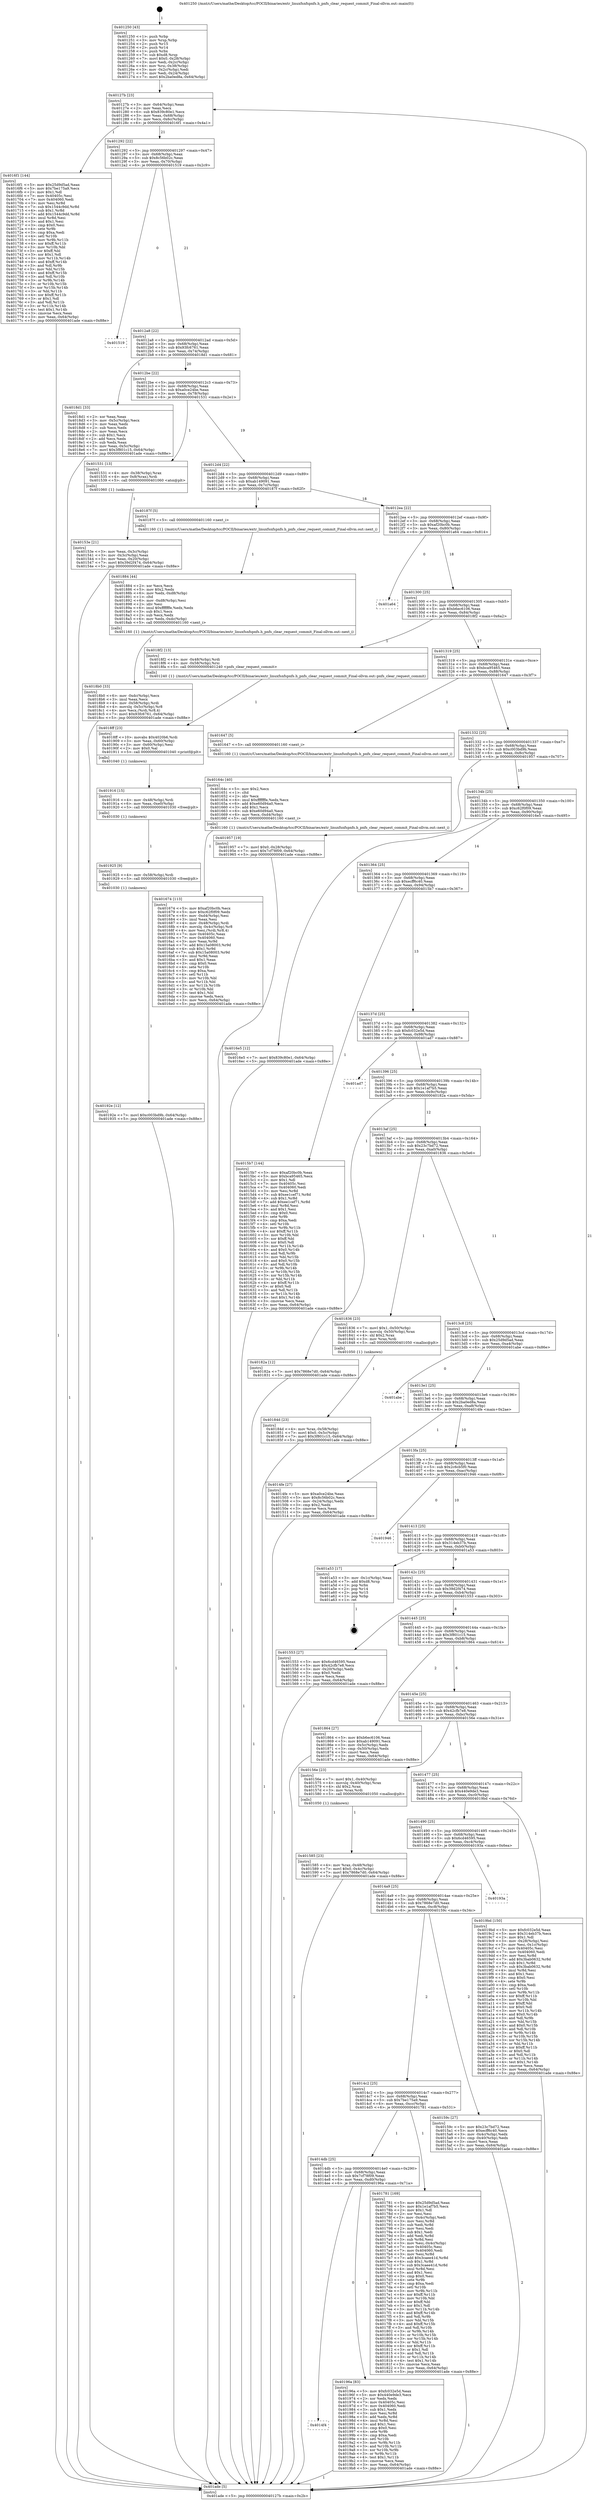 digraph "0x401250" {
  label = "0x401250 (/mnt/c/Users/mathe/Desktop/tcc/POCII/binaries/extr_linuxfsnfspnfs.h_pnfs_clear_request_commit_Final-ollvm.out::main(0))"
  labelloc = "t"
  node[shape=record]

  Entry [label="",width=0.3,height=0.3,shape=circle,fillcolor=black,style=filled]
  "0x40127b" [label="{
     0x40127b [23]\l
     | [instrs]\l
     &nbsp;&nbsp;0x40127b \<+3\>: mov -0x64(%rbp),%eax\l
     &nbsp;&nbsp;0x40127e \<+2\>: mov %eax,%ecx\l
     &nbsp;&nbsp;0x401280 \<+6\>: sub $0x839c80e1,%ecx\l
     &nbsp;&nbsp;0x401286 \<+3\>: mov %eax,-0x68(%rbp)\l
     &nbsp;&nbsp;0x401289 \<+3\>: mov %ecx,-0x6c(%rbp)\l
     &nbsp;&nbsp;0x40128c \<+6\>: je 00000000004016f1 \<main+0x4a1\>\l
  }"]
  "0x4016f1" [label="{
     0x4016f1 [144]\l
     | [instrs]\l
     &nbsp;&nbsp;0x4016f1 \<+5\>: mov $0x25d9d5ad,%eax\l
     &nbsp;&nbsp;0x4016f6 \<+5\>: mov $0x7be175a9,%ecx\l
     &nbsp;&nbsp;0x4016fb \<+2\>: mov $0x1,%dl\l
     &nbsp;&nbsp;0x4016fd \<+7\>: mov 0x40405c,%esi\l
     &nbsp;&nbsp;0x401704 \<+7\>: mov 0x404060,%edi\l
     &nbsp;&nbsp;0x40170b \<+3\>: mov %esi,%r8d\l
     &nbsp;&nbsp;0x40170e \<+7\>: sub $0x1544c9dd,%r8d\l
     &nbsp;&nbsp;0x401715 \<+4\>: sub $0x1,%r8d\l
     &nbsp;&nbsp;0x401719 \<+7\>: add $0x1544c9dd,%r8d\l
     &nbsp;&nbsp;0x401720 \<+4\>: imul %r8d,%esi\l
     &nbsp;&nbsp;0x401724 \<+3\>: and $0x1,%esi\l
     &nbsp;&nbsp;0x401727 \<+3\>: cmp $0x0,%esi\l
     &nbsp;&nbsp;0x40172a \<+4\>: sete %r9b\l
     &nbsp;&nbsp;0x40172e \<+3\>: cmp $0xa,%edi\l
     &nbsp;&nbsp;0x401731 \<+4\>: setl %r10b\l
     &nbsp;&nbsp;0x401735 \<+3\>: mov %r9b,%r11b\l
     &nbsp;&nbsp;0x401738 \<+4\>: xor $0xff,%r11b\l
     &nbsp;&nbsp;0x40173c \<+3\>: mov %r10b,%bl\l
     &nbsp;&nbsp;0x40173f \<+3\>: xor $0xff,%bl\l
     &nbsp;&nbsp;0x401742 \<+3\>: xor $0x1,%dl\l
     &nbsp;&nbsp;0x401745 \<+3\>: mov %r11b,%r14b\l
     &nbsp;&nbsp;0x401748 \<+4\>: and $0xff,%r14b\l
     &nbsp;&nbsp;0x40174c \<+3\>: and %dl,%r9b\l
     &nbsp;&nbsp;0x40174f \<+3\>: mov %bl,%r15b\l
     &nbsp;&nbsp;0x401752 \<+4\>: and $0xff,%r15b\l
     &nbsp;&nbsp;0x401756 \<+3\>: and %dl,%r10b\l
     &nbsp;&nbsp;0x401759 \<+3\>: or %r9b,%r14b\l
     &nbsp;&nbsp;0x40175c \<+3\>: or %r10b,%r15b\l
     &nbsp;&nbsp;0x40175f \<+3\>: xor %r15b,%r14b\l
     &nbsp;&nbsp;0x401762 \<+3\>: or %bl,%r11b\l
     &nbsp;&nbsp;0x401765 \<+4\>: xor $0xff,%r11b\l
     &nbsp;&nbsp;0x401769 \<+3\>: or $0x1,%dl\l
     &nbsp;&nbsp;0x40176c \<+3\>: and %dl,%r11b\l
     &nbsp;&nbsp;0x40176f \<+3\>: or %r11b,%r14b\l
     &nbsp;&nbsp;0x401772 \<+4\>: test $0x1,%r14b\l
     &nbsp;&nbsp;0x401776 \<+3\>: cmovne %ecx,%eax\l
     &nbsp;&nbsp;0x401779 \<+3\>: mov %eax,-0x64(%rbp)\l
     &nbsp;&nbsp;0x40177c \<+5\>: jmp 0000000000401ade \<main+0x88e\>\l
  }"]
  "0x401292" [label="{
     0x401292 [22]\l
     | [instrs]\l
     &nbsp;&nbsp;0x401292 \<+5\>: jmp 0000000000401297 \<main+0x47\>\l
     &nbsp;&nbsp;0x401297 \<+3\>: mov -0x68(%rbp),%eax\l
     &nbsp;&nbsp;0x40129a \<+5\>: sub $0x8c56b02c,%eax\l
     &nbsp;&nbsp;0x40129f \<+3\>: mov %eax,-0x70(%rbp)\l
     &nbsp;&nbsp;0x4012a2 \<+6\>: je 0000000000401519 \<main+0x2c9\>\l
  }"]
  Exit [label="",width=0.3,height=0.3,shape=circle,fillcolor=black,style=filled,peripheries=2]
  "0x401519" [label="{
     0x401519\l
  }", style=dashed]
  "0x4012a8" [label="{
     0x4012a8 [22]\l
     | [instrs]\l
     &nbsp;&nbsp;0x4012a8 \<+5\>: jmp 00000000004012ad \<main+0x5d\>\l
     &nbsp;&nbsp;0x4012ad \<+3\>: mov -0x68(%rbp),%eax\l
     &nbsp;&nbsp;0x4012b0 \<+5\>: sub $0x93fc6761,%eax\l
     &nbsp;&nbsp;0x4012b5 \<+3\>: mov %eax,-0x74(%rbp)\l
     &nbsp;&nbsp;0x4012b8 \<+6\>: je 00000000004018d1 \<main+0x681\>\l
  }"]
  "0x4014f4" [label="{
     0x4014f4\l
  }", style=dashed]
  "0x4018d1" [label="{
     0x4018d1 [33]\l
     | [instrs]\l
     &nbsp;&nbsp;0x4018d1 \<+2\>: xor %eax,%eax\l
     &nbsp;&nbsp;0x4018d3 \<+3\>: mov -0x5c(%rbp),%ecx\l
     &nbsp;&nbsp;0x4018d6 \<+2\>: mov %eax,%edx\l
     &nbsp;&nbsp;0x4018d8 \<+2\>: sub %ecx,%edx\l
     &nbsp;&nbsp;0x4018da \<+2\>: mov %eax,%ecx\l
     &nbsp;&nbsp;0x4018dc \<+3\>: sub $0x1,%ecx\l
     &nbsp;&nbsp;0x4018df \<+2\>: add %ecx,%edx\l
     &nbsp;&nbsp;0x4018e1 \<+2\>: sub %edx,%eax\l
     &nbsp;&nbsp;0x4018e3 \<+3\>: mov %eax,-0x5c(%rbp)\l
     &nbsp;&nbsp;0x4018e6 \<+7\>: movl $0x3f801c15,-0x64(%rbp)\l
     &nbsp;&nbsp;0x4018ed \<+5\>: jmp 0000000000401ade \<main+0x88e\>\l
  }"]
  "0x4012be" [label="{
     0x4012be [22]\l
     | [instrs]\l
     &nbsp;&nbsp;0x4012be \<+5\>: jmp 00000000004012c3 \<main+0x73\>\l
     &nbsp;&nbsp;0x4012c3 \<+3\>: mov -0x68(%rbp),%eax\l
     &nbsp;&nbsp;0x4012c6 \<+5\>: sub $0xa0ce24be,%eax\l
     &nbsp;&nbsp;0x4012cb \<+3\>: mov %eax,-0x78(%rbp)\l
     &nbsp;&nbsp;0x4012ce \<+6\>: je 0000000000401531 \<main+0x2e1\>\l
  }"]
  "0x40196a" [label="{
     0x40196a [83]\l
     | [instrs]\l
     &nbsp;&nbsp;0x40196a \<+5\>: mov $0xfc032e5d,%eax\l
     &nbsp;&nbsp;0x40196f \<+5\>: mov $0x440e9de3,%ecx\l
     &nbsp;&nbsp;0x401974 \<+2\>: xor %edx,%edx\l
     &nbsp;&nbsp;0x401976 \<+7\>: mov 0x40405c,%esi\l
     &nbsp;&nbsp;0x40197d \<+7\>: mov 0x404060,%edi\l
     &nbsp;&nbsp;0x401984 \<+3\>: sub $0x1,%edx\l
     &nbsp;&nbsp;0x401987 \<+3\>: mov %esi,%r8d\l
     &nbsp;&nbsp;0x40198a \<+3\>: add %edx,%r8d\l
     &nbsp;&nbsp;0x40198d \<+4\>: imul %r8d,%esi\l
     &nbsp;&nbsp;0x401991 \<+3\>: and $0x1,%esi\l
     &nbsp;&nbsp;0x401994 \<+3\>: cmp $0x0,%esi\l
     &nbsp;&nbsp;0x401997 \<+4\>: sete %r9b\l
     &nbsp;&nbsp;0x40199b \<+3\>: cmp $0xa,%edi\l
     &nbsp;&nbsp;0x40199e \<+4\>: setl %r10b\l
     &nbsp;&nbsp;0x4019a2 \<+3\>: mov %r9b,%r11b\l
     &nbsp;&nbsp;0x4019a5 \<+3\>: and %r10b,%r11b\l
     &nbsp;&nbsp;0x4019a8 \<+3\>: xor %r10b,%r9b\l
     &nbsp;&nbsp;0x4019ab \<+3\>: or %r9b,%r11b\l
     &nbsp;&nbsp;0x4019ae \<+4\>: test $0x1,%r11b\l
     &nbsp;&nbsp;0x4019b2 \<+3\>: cmovne %ecx,%eax\l
     &nbsp;&nbsp;0x4019b5 \<+3\>: mov %eax,-0x64(%rbp)\l
     &nbsp;&nbsp;0x4019b8 \<+5\>: jmp 0000000000401ade \<main+0x88e\>\l
  }"]
  "0x401531" [label="{
     0x401531 [13]\l
     | [instrs]\l
     &nbsp;&nbsp;0x401531 \<+4\>: mov -0x38(%rbp),%rax\l
     &nbsp;&nbsp;0x401535 \<+4\>: mov 0x8(%rax),%rdi\l
     &nbsp;&nbsp;0x401539 \<+5\>: call 0000000000401060 \<atoi@plt\>\l
     | [calls]\l
     &nbsp;&nbsp;0x401060 \{1\} (unknown)\l
  }"]
  "0x4012d4" [label="{
     0x4012d4 [22]\l
     | [instrs]\l
     &nbsp;&nbsp;0x4012d4 \<+5\>: jmp 00000000004012d9 \<main+0x89\>\l
     &nbsp;&nbsp;0x4012d9 \<+3\>: mov -0x68(%rbp),%eax\l
     &nbsp;&nbsp;0x4012dc \<+5\>: sub $0xab149091,%eax\l
     &nbsp;&nbsp;0x4012e1 \<+3\>: mov %eax,-0x7c(%rbp)\l
     &nbsp;&nbsp;0x4012e4 \<+6\>: je 000000000040187f \<main+0x62f\>\l
  }"]
  "0x40192e" [label="{
     0x40192e [12]\l
     | [instrs]\l
     &nbsp;&nbsp;0x40192e \<+7\>: movl $0xc003bd9b,-0x64(%rbp)\l
     &nbsp;&nbsp;0x401935 \<+5\>: jmp 0000000000401ade \<main+0x88e\>\l
  }"]
  "0x40187f" [label="{
     0x40187f [5]\l
     | [instrs]\l
     &nbsp;&nbsp;0x40187f \<+5\>: call 0000000000401160 \<next_i\>\l
     | [calls]\l
     &nbsp;&nbsp;0x401160 \{1\} (/mnt/c/Users/mathe/Desktop/tcc/POCII/binaries/extr_linuxfsnfspnfs.h_pnfs_clear_request_commit_Final-ollvm.out::next_i)\l
  }"]
  "0x4012ea" [label="{
     0x4012ea [22]\l
     | [instrs]\l
     &nbsp;&nbsp;0x4012ea \<+5\>: jmp 00000000004012ef \<main+0x9f\>\l
     &nbsp;&nbsp;0x4012ef \<+3\>: mov -0x68(%rbp),%eax\l
     &nbsp;&nbsp;0x4012f2 \<+5\>: sub $0xaf20bc0b,%eax\l
     &nbsp;&nbsp;0x4012f7 \<+3\>: mov %eax,-0x80(%rbp)\l
     &nbsp;&nbsp;0x4012fa \<+6\>: je 0000000000401a64 \<main+0x814\>\l
  }"]
  "0x401925" [label="{
     0x401925 [9]\l
     | [instrs]\l
     &nbsp;&nbsp;0x401925 \<+4\>: mov -0x58(%rbp),%rdi\l
     &nbsp;&nbsp;0x401929 \<+5\>: call 0000000000401030 \<free@plt\>\l
     | [calls]\l
     &nbsp;&nbsp;0x401030 \{1\} (unknown)\l
  }"]
  "0x401a64" [label="{
     0x401a64\l
  }", style=dashed]
  "0x401300" [label="{
     0x401300 [25]\l
     | [instrs]\l
     &nbsp;&nbsp;0x401300 \<+5\>: jmp 0000000000401305 \<main+0xb5\>\l
     &nbsp;&nbsp;0x401305 \<+3\>: mov -0x68(%rbp),%eax\l
     &nbsp;&nbsp;0x401308 \<+5\>: sub $0xb6ec6106,%eax\l
     &nbsp;&nbsp;0x40130d \<+6\>: mov %eax,-0x84(%rbp)\l
     &nbsp;&nbsp;0x401313 \<+6\>: je 00000000004018f2 \<main+0x6a2\>\l
  }"]
  "0x401916" [label="{
     0x401916 [15]\l
     | [instrs]\l
     &nbsp;&nbsp;0x401916 \<+4\>: mov -0x48(%rbp),%rdi\l
     &nbsp;&nbsp;0x40191a \<+6\>: mov %eax,-0xe0(%rbp)\l
     &nbsp;&nbsp;0x401920 \<+5\>: call 0000000000401030 \<free@plt\>\l
     | [calls]\l
     &nbsp;&nbsp;0x401030 \{1\} (unknown)\l
  }"]
  "0x4018f2" [label="{
     0x4018f2 [13]\l
     | [instrs]\l
     &nbsp;&nbsp;0x4018f2 \<+4\>: mov -0x48(%rbp),%rdi\l
     &nbsp;&nbsp;0x4018f6 \<+4\>: mov -0x58(%rbp),%rsi\l
     &nbsp;&nbsp;0x4018fa \<+5\>: call 0000000000401240 \<pnfs_clear_request_commit\>\l
     | [calls]\l
     &nbsp;&nbsp;0x401240 \{1\} (/mnt/c/Users/mathe/Desktop/tcc/POCII/binaries/extr_linuxfsnfspnfs.h_pnfs_clear_request_commit_Final-ollvm.out::pnfs_clear_request_commit)\l
  }"]
  "0x401319" [label="{
     0x401319 [25]\l
     | [instrs]\l
     &nbsp;&nbsp;0x401319 \<+5\>: jmp 000000000040131e \<main+0xce\>\l
     &nbsp;&nbsp;0x40131e \<+3\>: mov -0x68(%rbp),%eax\l
     &nbsp;&nbsp;0x401321 \<+5\>: sub $0xbca95465,%eax\l
     &nbsp;&nbsp;0x401326 \<+6\>: mov %eax,-0x88(%rbp)\l
     &nbsp;&nbsp;0x40132c \<+6\>: je 0000000000401647 \<main+0x3f7\>\l
  }"]
  "0x4018ff" [label="{
     0x4018ff [23]\l
     | [instrs]\l
     &nbsp;&nbsp;0x4018ff \<+10\>: movabs $0x4020b6,%rdi\l
     &nbsp;&nbsp;0x401909 \<+3\>: mov %eax,-0x60(%rbp)\l
     &nbsp;&nbsp;0x40190c \<+3\>: mov -0x60(%rbp),%esi\l
     &nbsp;&nbsp;0x40190f \<+2\>: mov $0x0,%al\l
     &nbsp;&nbsp;0x401911 \<+5\>: call 0000000000401040 \<printf@plt\>\l
     | [calls]\l
     &nbsp;&nbsp;0x401040 \{1\} (unknown)\l
  }"]
  "0x401647" [label="{
     0x401647 [5]\l
     | [instrs]\l
     &nbsp;&nbsp;0x401647 \<+5\>: call 0000000000401160 \<next_i\>\l
     | [calls]\l
     &nbsp;&nbsp;0x401160 \{1\} (/mnt/c/Users/mathe/Desktop/tcc/POCII/binaries/extr_linuxfsnfspnfs.h_pnfs_clear_request_commit_Final-ollvm.out::next_i)\l
  }"]
  "0x401332" [label="{
     0x401332 [25]\l
     | [instrs]\l
     &nbsp;&nbsp;0x401332 \<+5\>: jmp 0000000000401337 \<main+0xe7\>\l
     &nbsp;&nbsp;0x401337 \<+3\>: mov -0x68(%rbp),%eax\l
     &nbsp;&nbsp;0x40133a \<+5\>: sub $0xc003bd9b,%eax\l
     &nbsp;&nbsp;0x40133f \<+6\>: mov %eax,-0x8c(%rbp)\l
     &nbsp;&nbsp;0x401345 \<+6\>: je 0000000000401957 \<main+0x707\>\l
  }"]
  "0x4018b0" [label="{
     0x4018b0 [33]\l
     | [instrs]\l
     &nbsp;&nbsp;0x4018b0 \<+6\>: mov -0xdc(%rbp),%ecx\l
     &nbsp;&nbsp;0x4018b6 \<+3\>: imul %eax,%ecx\l
     &nbsp;&nbsp;0x4018b9 \<+4\>: mov -0x58(%rbp),%rdi\l
     &nbsp;&nbsp;0x4018bd \<+4\>: movslq -0x5c(%rbp),%r8\l
     &nbsp;&nbsp;0x4018c1 \<+4\>: mov %ecx,(%rdi,%r8,4)\l
     &nbsp;&nbsp;0x4018c5 \<+7\>: movl $0x93fc6761,-0x64(%rbp)\l
     &nbsp;&nbsp;0x4018cc \<+5\>: jmp 0000000000401ade \<main+0x88e\>\l
  }"]
  "0x401957" [label="{
     0x401957 [19]\l
     | [instrs]\l
     &nbsp;&nbsp;0x401957 \<+7\>: movl $0x0,-0x28(%rbp)\l
     &nbsp;&nbsp;0x40195e \<+7\>: movl $0x7cf78f09,-0x64(%rbp)\l
     &nbsp;&nbsp;0x401965 \<+5\>: jmp 0000000000401ade \<main+0x88e\>\l
  }"]
  "0x40134b" [label="{
     0x40134b [25]\l
     | [instrs]\l
     &nbsp;&nbsp;0x40134b \<+5\>: jmp 0000000000401350 \<main+0x100\>\l
     &nbsp;&nbsp;0x401350 \<+3\>: mov -0x68(%rbp),%eax\l
     &nbsp;&nbsp;0x401353 \<+5\>: sub $0xc62f0f09,%eax\l
     &nbsp;&nbsp;0x401358 \<+6\>: mov %eax,-0x90(%rbp)\l
     &nbsp;&nbsp;0x40135e \<+6\>: je 00000000004016e5 \<main+0x495\>\l
  }"]
  "0x401884" [label="{
     0x401884 [44]\l
     | [instrs]\l
     &nbsp;&nbsp;0x401884 \<+2\>: xor %ecx,%ecx\l
     &nbsp;&nbsp;0x401886 \<+5\>: mov $0x2,%edx\l
     &nbsp;&nbsp;0x40188b \<+6\>: mov %edx,-0xd8(%rbp)\l
     &nbsp;&nbsp;0x401891 \<+1\>: cltd\l
     &nbsp;&nbsp;0x401892 \<+6\>: mov -0xd8(%rbp),%esi\l
     &nbsp;&nbsp;0x401898 \<+2\>: idiv %esi\l
     &nbsp;&nbsp;0x40189a \<+6\>: imul $0xfffffffe,%edx,%edx\l
     &nbsp;&nbsp;0x4018a0 \<+3\>: sub $0x1,%ecx\l
     &nbsp;&nbsp;0x4018a3 \<+2\>: sub %ecx,%edx\l
     &nbsp;&nbsp;0x4018a5 \<+6\>: mov %edx,-0xdc(%rbp)\l
     &nbsp;&nbsp;0x4018ab \<+5\>: call 0000000000401160 \<next_i\>\l
     | [calls]\l
     &nbsp;&nbsp;0x401160 \{1\} (/mnt/c/Users/mathe/Desktop/tcc/POCII/binaries/extr_linuxfsnfspnfs.h_pnfs_clear_request_commit_Final-ollvm.out::next_i)\l
  }"]
  "0x4016e5" [label="{
     0x4016e5 [12]\l
     | [instrs]\l
     &nbsp;&nbsp;0x4016e5 \<+7\>: movl $0x839c80e1,-0x64(%rbp)\l
     &nbsp;&nbsp;0x4016ec \<+5\>: jmp 0000000000401ade \<main+0x88e\>\l
  }"]
  "0x401364" [label="{
     0x401364 [25]\l
     | [instrs]\l
     &nbsp;&nbsp;0x401364 \<+5\>: jmp 0000000000401369 \<main+0x119\>\l
     &nbsp;&nbsp;0x401369 \<+3\>: mov -0x68(%rbp),%eax\l
     &nbsp;&nbsp;0x40136c \<+5\>: sub $0xecff6c40,%eax\l
     &nbsp;&nbsp;0x401371 \<+6\>: mov %eax,-0x94(%rbp)\l
     &nbsp;&nbsp;0x401377 \<+6\>: je 00000000004015b7 \<main+0x367\>\l
  }"]
  "0x40184d" [label="{
     0x40184d [23]\l
     | [instrs]\l
     &nbsp;&nbsp;0x40184d \<+4\>: mov %rax,-0x58(%rbp)\l
     &nbsp;&nbsp;0x401851 \<+7\>: movl $0x0,-0x5c(%rbp)\l
     &nbsp;&nbsp;0x401858 \<+7\>: movl $0x3f801c15,-0x64(%rbp)\l
     &nbsp;&nbsp;0x40185f \<+5\>: jmp 0000000000401ade \<main+0x88e\>\l
  }"]
  "0x4015b7" [label="{
     0x4015b7 [144]\l
     | [instrs]\l
     &nbsp;&nbsp;0x4015b7 \<+5\>: mov $0xaf20bc0b,%eax\l
     &nbsp;&nbsp;0x4015bc \<+5\>: mov $0xbca95465,%ecx\l
     &nbsp;&nbsp;0x4015c1 \<+2\>: mov $0x1,%dl\l
     &nbsp;&nbsp;0x4015c3 \<+7\>: mov 0x40405c,%esi\l
     &nbsp;&nbsp;0x4015ca \<+7\>: mov 0x404060,%edi\l
     &nbsp;&nbsp;0x4015d1 \<+3\>: mov %esi,%r8d\l
     &nbsp;&nbsp;0x4015d4 \<+7\>: sub $0xee1cef71,%r8d\l
     &nbsp;&nbsp;0x4015db \<+4\>: sub $0x1,%r8d\l
     &nbsp;&nbsp;0x4015df \<+7\>: add $0xee1cef71,%r8d\l
     &nbsp;&nbsp;0x4015e6 \<+4\>: imul %r8d,%esi\l
     &nbsp;&nbsp;0x4015ea \<+3\>: and $0x1,%esi\l
     &nbsp;&nbsp;0x4015ed \<+3\>: cmp $0x0,%esi\l
     &nbsp;&nbsp;0x4015f0 \<+4\>: sete %r9b\l
     &nbsp;&nbsp;0x4015f4 \<+3\>: cmp $0xa,%edi\l
     &nbsp;&nbsp;0x4015f7 \<+4\>: setl %r10b\l
     &nbsp;&nbsp;0x4015fb \<+3\>: mov %r9b,%r11b\l
     &nbsp;&nbsp;0x4015fe \<+4\>: xor $0xff,%r11b\l
     &nbsp;&nbsp;0x401602 \<+3\>: mov %r10b,%bl\l
     &nbsp;&nbsp;0x401605 \<+3\>: xor $0xff,%bl\l
     &nbsp;&nbsp;0x401608 \<+3\>: xor $0x0,%dl\l
     &nbsp;&nbsp;0x40160b \<+3\>: mov %r11b,%r14b\l
     &nbsp;&nbsp;0x40160e \<+4\>: and $0x0,%r14b\l
     &nbsp;&nbsp;0x401612 \<+3\>: and %dl,%r9b\l
     &nbsp;&nbsp;0x401615 \<+3\>: mov %bl,%r15b\l
     &nbsp;&nbsp;0x401618 \<+4\>: and $0x0,%r15b\l
     &nbsp;&nbsp;0x40161c \<+3\>: and %dl,%r10b\l
     &nbsp;&nbsp;0x40161f \<+3\>: or %r9b,%r14b\l
     &nbsp;&nbsp;0x401622 \<+3\>: or %r10b,%r15b\l
     &nbsp;&nbsp;0x401625 \<+3\>: xor %r15b,%r14b\l
     &nbsp;&nbsp;0x401628 \<+3\>: or %bl,%r11b\l
     &nbsp;&nbsp;0x40162b \<+4\>: xor $0xff,%r11b\l
     &nbsp;&nbsp;0x40162f \<+3\>: or $0x0,%dl\l
     &nbsp;&nbsp;0x401632 \<+3\>: and %dl,%r11b\l
     &nbsp;&nbsp;0x401635 \<+3\>: or %r11b,%r14b\l
     &nbsp;&nbsp;0x401638 \<+4\>: test $0x1,%r14b\l
     &nbsp;&nbsp;0x40163c \<+3\>: cmovne %ecx,%eax\l
     &nbsp;&nbsp;0x40163f \<+3\>: mov %eax,-0x64(%rbp)\l
     &nbsp;&nbsp;0x401642 \<+5\>: jmp 0000000000401ade \<main+0x88e\>\l
  }"]
  "0x40137d" [label="{
     0x40137d [25]\l
     | [instrs]\l
     &nbsp;&nbsp;0x40137d \<+5\>: jmp 0000000000401382 \<main+0x132\>\l
     &nbsp;&nbsp;0x401382 \<+3\>: mov -0x68(%rbp),%eax\l
     &nbsp;&nbsp;0x401385 \<+5\>: sub $0xfc032e5d,%eax\l
     &nbsp;&nbsp;0x40138a \<+6\>: mov %eax,-0x98(%rbp)\l
     &nbsp;&nbsp;0x401390 \<+6\>: je 0000000000401ad7 \<main+0x887\>\l
  }"]
  "0x4014db" [label="{
     0x4014db [25]\l
     | [instrs]\l
     &nbsp;&nbsp;0x4014db \<+5\>: jmp 00000000004014e0 \<main+0x290\>\l
     &nbsp;&nbsp;0x4014e0 \<+3\>: mov -0x68(%rbp),%eax\l
     &nbsp;&nbsp;0x4014e3 \<+5\>: sub $0x7cf78f09,%eax\l
     &nbsp;&nbsp;0x4014e8 \<+6\>: mov %eax,-0xd0(%rbp)\l
     &nbsp;&nbsp;0x4014ee \<+6\>: je 000000000040196a \<main+0x71a\>\l
  }"]
  "0x401ad7" [label="{
     0x401ad7\l
  }", style=dashed]
  "0x401396" [label="{
     0x401396 [25]\l
     | [instrs]\l
     &nbsp;&nbsp;0x401396 \<+5\>: jmp 000000000040139b \<main+0x14b\>\l
     &nbsp;&nbsp;0x40139b \<+3\>: mov -0x68(%rbp),%eax\l
     &nbsp;&nbsp;0x40139e \<+5\>: sub $0x1e1af7b5,%eax\l
     &nbsp;&nbsp;0x4013a3 \<+6\>: mov %eax,-0x9c(%rbp)\l
     &nbsp;&nbsp;0x4013a9 \<+6\>: je 000000000040182a \<main+0x5da\>\l
  }"]
  "0x401781" [label="{
     0x401781 [169]\l
     | [instrs]\l
     &nbsp;&nbsp;0x401781 \<+5\>: mov $0x25d9d5ad,%eax\l
     &nbsp;&nbsp;0x401786 \<+5\>: mov $0x1e1af7b5,%ecx\l
     &nbsp;&nbsp;0x40178b \<+2\>: mov $0x1,%dl\l
     &nbsp;&nbsp;0x40178d \<+2\>: xor %esi,%esi\l
     &nbsp;&nbsp;0x40178f \<+3\>: mov -0x4c(%rbp),%edi\l
     &nbsp;&nbsp;0x401792 \<+3\>: mov %esi,%r8d\l
     &nbsp;&nbsp;0x401795 \<+3\>: sub %edi,%r8d\l
     &nbsp;&nbsp;0x401798 \<+2\>: mov %esi,%edi\l
     &nbsp;&nbsp;0x40179a \<+3\>: sub $0x1,%edi\l
     &nbsp;&nbsp;0x40179d \<+3\>: add %edi,%r8d\l
     &nbsp;&nbsp;0x4017a0 \<+3\>: sub %r8d,%esi\l
     &nbsp;&nbsp;0x4017a3 \<+3\>: mov %esi,-0x4c(%rbp)\l
     &nbsp;&nbsp;0x4017a6 \<+7\>: mov 0x40405c,%esi\l
     &nbsp;&nbsp;0x4017ad \<+7\>: mov 0x404060,%edi\l
     &nbsp;&nbsp;0x4017b4 \<+3\>: mov %esi,%r8d\l
     &nbsp;&nbsp;0x4017b7 \<+7\>: add $0x3caee41d,%r8d\l
     &nbsp;&nbsp;0x4017be \<+4\>: sub $0x1,%r8d\l
     &nbsp;&nbsp;0x4017c2 \<+7\>: sub $0x3caee41d,%r8d\l
     &nbsp;&nbsp;0x4017c9 \<+4\>: imul %r8d,%esi\l
     &nbsp;&nbsp;0x4017cd \<+3\>: and $0x1,%esi\l
     &nbsp;&nbsp;0x4017d0 \<+3\>: cmp $0x0,%esi\l
     &nbsp;&nbsp;0x4017d3 \<+4\>: sete %r9b\l
     &nbsp;&nbsp;0x4017d7 \<+3\>: cmp $0xa,%edi\l
     &nbsp;&nbsp;0x4017da \<+4\>: setl %r10b\l
     &nbsp;&nbsp;0x4017de \<+3\>: mov %r9b,%r11b\l
     &nbsp;&nbsp;0x4017e1 \<+4\>: xor $0xff,%r11b\l
     &nbsp;&nbsp;0x4017e5 \<+3\>: mov %r10b,%bl\l
     &nbsp;&nbsp;0x4017e8 \<+3\>: xor $0xff,%bl\l
     &nbsp;&nbsp;0x4017eb \<+3\>: xor $0x1,%dl\l
     &nbsp;&nbsp;0x4017ee \<+3\>: mov %r11b,%r14b\l
     &nbsp;&nbsp;0x4017f1 \<+4\>: and $0xff,%r14b\l
     &nbsp;&nbsp;0x4017f5 \<+3\>: and %dl,%r9b\l
     &nbsp;&nbsp;0x4017f8 \<+3\>: mov %bl,%r15b\l
     &nbsp;&nbsp;0x4017fb \<+4\>: and $0xff,%r15b\l
     &nbsp;&nbsp;0x4017ff \<+3\>: and %dl,%r10b\l
     &nbsp;&nbsp;0x401802 \<+3\>: or %r9b,%r14b\l
     &nbsp;&nbsp;0x401805 \<+3\>: or %r10b,%r15b\l
     &nbsp;&nbsp;0x401808 \<+3\>: xor %r15b,%r14b\l
     &nbsp;&nbsp;0x40180b \<+3\>: or %bl,%r11b\l
     &nbsp;&nbsp;0x40180e \<+4\>: xor $0xff,%r11b\l
     &nbsp;&nbsp;0x401812 \<+3\>: or $0x1,%dl\l
     &nbsp;&nbsp;0x401815 \<+3\>: and %dl,%r11b\l
     &nbsp;&nbsp;0x401818 \<+3\>: or %r11b,%r14b\l
     &nbsp;&nbsp;0x40181b \<+4\>: test $0x1,%r14b\l
     &nbsp;&nbsp;0x40181f \<+3\>: cmovne %ecx,%eax\l
     &nbsp;&nbsp;0x401822 \<+3\>: mov %eax,-0x64(%rbp)\l
     &nbsp;&nbsp;0x401825 \<+5\>: jmp 0000000000401ade \<main+0x88e\>\l
  }"]
  "0x40182a" [label="{
     0x40182a [12]\l
     | [instrs]\l
     &nbsp;&nbsp;0x40182a \<+7\>: movl $0x7868e7d0,-0x64(%rbp)\l
     &nbsp;&nbsp;0x401831 \<+5\>: jmp 0000000000401ade \<main+0x88e\>\l
  }"]
  "0x4013af" [label="{
     0x4013af [25]\l
     | [instrs]\l
     &nbsp;&nbsp;0x4013af \<+5\>: jmp 00000000004013b4 \<main+0x164\>\l
     &nbsp;&nbsp;0x4013b4 \<+3\>: mov -0x68(%rbp),%eax\l
     &nbsp;&nbsp;0x4013b7 \<+5\>: sub $0x23c7bd72,%eax\l
     &nbsp;&nbsp;0x4013bc \<+6\>: mov %eax,-0xa0(%rbp)\l
     &nbsp;&nbsp;0x4013c2 \<+6\>: je 0000000000401836 \<main+0x5e6\>\l
  }"]
  "0x401674" [label="{
     0x401674 [113]\l
     | [instrs]\l
     &nbsp;&nbsp;0x401674 \<+5\>: mov $0xaf20bc0b,%ecx\l
     &nbsp;&nbsp;0x401679 \<+5\>: mov $0xc62f0f09,%edx\l
     &nbsp;&nbsp;0x40167e \<+6\>: mov -0xd4(%rbp),%esi\l
     &nbsp;&nbsp;0x401684 \<+3\>: imul %eax,%esi\l
     &nbsp;&nbsp;0x401687 \<+4\>: mov -0x48(%rbp),%rdi\l
     &nbsp;&nbsp;0x40168b \<+4\>: movslq -0x4c(%rbp),%r8\l
     &nbsp;&nbsp;0x40168f \<+4\>: mov %esi,(%rdi,%r8,4)\l
     &nbsp;&nbsp;0x401693 \<+7\>: mov 0x40405c,%eax\l
     &nbsp;&nbsp;0x40169a \<+7\>: mov 0x404060,%esi\l
     &nbsp;&nbsp;0x4016a1 \<+3\>: mov %eax,%r9d\l
     &nbsp;&nbsp;0x4016a4 \<+7\>: add $0x15a08003,%r9d\l
     &nbsp;&nbsp;0x4016ab \<+4\>: sub $0x1,%r9d\l
     &nbsp;&nbsp;0x4016af \<+7\>: sub $0x15a08003,%r9d\l
     &nbsp;&nbsp;0x4016b6 \<+4\>: imul %r9d,%eax\l
     &nbsp;&nbsp;0x4016ba \<+3\>: and $0x1,%eax\l
     &nbsp;&nbsp;0x4016bd \<+3\>: cmp $0x0,%eax\l
     &nbsp;&nbsp;0x4016c0 \<+4\>: sete %r10b\l
     &nbsp;&nbsp;0x4016c4 \<+3\>: cmp $0xa,%esi\l
     &nbsp;&nbsp;0x4016c7 \<+4\>: setl %r11b\l
     &nbsp;&nbsp;0x4016cb \<+3\>: mov %r10b,%bl\l
     &nbsp;&nbsp;0x4016ce \<+3\>: and %r11b,%bl\l
     &nbsp;&nbsp;0x4016d1 \<+3\>: xor %r11b,%r10b\l
     &nbsp;&nbsp;0x4016d4 \<+3\>: or %r10b,%bl\l
     &nbsp;&nbsp;0x4016d7 \<+3\>: test $0x1,%bl\l
     &nbsp;&nbsp;0x4016da \<+3\>: cmovne %edx,%ecx\l
     &nbsp;&nbsp;0x4016dd \<+3\>: mov %ecx,-0x64(%rbp)\l
     &nbsp;&nbsp;0x4016e0 \<+5\>: jmp 0000000000401ade \<main+0x88e\>\l
  }"]
  "0x401836" [label="{
     0x401836 [23]\l
     | [instrs]\l
     &nbsp;&nbsp;0x401836 \<+7\>: movl $0x1,-0x50(%rbp)\l
     &nbsp;&nbsp;0x40183d \<+4\>: movslq -0x50(%rbp),%rax\l
     &nbsp;&nbsp;0x401841 \<+4\>: shl $0x2,%rax\l
     &nbsp;&nbsp;0x401845 \<+3\>: mov %rax,%rdi\l
     &nbsp;&nbsp;0x401848 \<+5\>: call 0000000000401050 \<malloc@plt\>\l
     | [calls]\l
     &nbsp;&nbsp;0x401050 \{1\} (unknown)\l
  }"]
  "0x4013c8" [label="{
     0x4013c8 [25]\l
     | [instrs]\l
     &nbsp;&nbsp;0x4013c8 \<+5\>: jmp 00000000004013cd \<main+0x17d\>\l
     &nbsp;&nbsp;0x4013cd \<+3\>: mov -0x68(%rbp),%eax\l
     &nbsp;&nbsp;0x4013d0 \<+5\>: sub $0x25d9d5ad,%eax\l
     &nbsp;&nbsp;0x4013d5 \<+6\>: mov %eax,-0xa4(%rbp)\l
     &nbsp;&nbsp;0x4013db \<+6\>: je 0000000000401abe \<main+0x86e\>\l
  }"]
  "0x40164c" [label="{
     0x40164c [40]\l
     | [instrs]\l
     &nbsp;&nbsp;0x40164c \<+5\>: mov $0x2,%ecx\l
     &nbsp;&nbsp;0x401651 \<+1\>: cltd\l
     &nbsp;&nbsp;0x401652 \<+2\>: idiv %ecx\l
     &nbsp;&nbsp;0x401654 \<+6\>: imul $0xfffffffe,%edx,%ecx\l
     &nbsp;&nbsp;0x40165a \<+6\>: add $0xe60d94a0,%ecx\l
     &nbsp;&nbsp;0x401660 \<+3\>: add $0x1,%ecx\l
     &nbsp;&nbsp;0x401663 \<+6\>: sub $0xe60d94a0,%ecx\l
     &nbsp;&nbsp;0x401669 \<+6\>: mov %ecx,-0xd4(%rbp)\l
     &nbsp;&nbsp;0x40166f \<+5\>: call 0000000000401160 \<next_i\>\l
     | [calls]\l
     &nbsp;&nbsp;0x401160 \{1\} (/mnt/c/Users/mathe/Desktop/tcc/POCII/binaries/extr_linuxfsnfspnfs.h_pnfs_clear_request_commit_Final-ollvm.out::next_i)\l
  }"]
  "0x401abe" [label="{
     0x401abe\l
  }", style=dashed]
  "0x4013e1" [label="{
     0x4013e1 [25]\l
     | [instrs]\l
     &nbsp;&nbsp;0x4013e1 \<+5\>: jmp 00000000004013e6 \<main+0x196\>\l
     &nbsp;&nbsp;0x4013e6 \<+3\>: mov -0x68(%rbp),%eax\l
     &nbsp;&nbsp;0x4013e9 \<+5\>: sub $0x2ba0ed8a,%eax\l
     &nbsp;&nbsp;0x4013ee \<+6\>: mov %eax,-0xa8(%rbp)\l
     &nbsp;&nbsp;0x4013f4 \<+6\>: je 00000000004014fe \<main+0x2ae\>\l
  }"]
  "0x4014c2" [label="{
     0x4014c2 [25]\l
     | [instrs]\l
     &nbsp;&nbsp;0x4014c2 \<+5\>: jmp 00000000004014c7 \<main+0x277\>\l
     &nbsp;&nbsp;0x4014c7 \<+3\>: mov -0x68(%rbp),%eax\l
     &nbsp;&nbsp;0x4014ca \<+5\>: sub $0x7be175a9,%eax\l
     &nbsp;&nbsp;0x4014cf \<+6\>: mov %eax,-0xcc(%rbp)\l
     &nbsp;&nbsp;0x4014d5 \<+6\>: je 0000000000401781 \<main+0x531\>\l
  }"]
  "0x4014fe" [label="{
     0x4014fe [27]\l
     | [instrs]\l
     &nbsp;&nbsp;0x4014fe \<+5\>: mov $0xa0ce24be,%eax\l
     &nbsp;&nbsp;0x401503 \<+5\>: mov $0x8c56b02c,%ecx\l
     &nbsp;&nbsp;0x401508 \<+3\>: mov -0x24(%rbp),%edx\l
     &nbsp;&nbsp;0x40150b \<+3\>: cmp $0x2,%edx\l
     &nbsp;&nbsp;0x40150e \<+3\>: cmovne %ecx,%eax\l
     &nbsp;&nbsp;0x401511 \<+3\>: mov %eax,-0x64(%rbp)\l
     &nbsp;&nbsp;0x401514 \<+5\>: jmp 0000000000401ade \<main+0x88e\>\l
  }"]
  "0x4013fa" [label="{
     0x4013fa [25]\l
     | [instrs]\l
     &nbsp;&nbsp;0x4013fa \<+5\>: jmp 00000000004013ff \<main+0x1af\>\l
     &nbsp;&nbsp;0x4013ff \<+3\>: mov -0x68(%rbp),%eax\l
     &nbsp;&nbsp;0x401402 \<+5\>: sub $0x2c6cb5f0,%eax\l
     &nbsp;&nbsp;0x401407 \<+6\>: mov %eax,-0xac(%rbp)\l
     &nbsp;&nbsp;0x40140d \<+6\>: je 0000000000401946 \<main+0x6f6\>\l
  }"]
  "0x401ade" [label="{
     0x401ade [5]\l
     | [instrs]\l
     &nbsp;&nbsp;0x401ade \<+5\>: jmp 000000000040127b \<main+0x2b\>\l
  }"]
  "0x401250" [label="{
     0x401250 [43]\l
     | [instrs]\l
     &nbsp;&nbsp;0x401250 \<+1\>: push %rbp\l
     &nbsp;&nbsp;0x401251 \<+3\>: mov %rsp,%rbp\l
     &nbsp;&nbsp;0x401254 \<+2\>: push %r15\l
     &nbsp;&nbsp;0x401256 \<+2\>: push %r14\l
     &nbsp;&nbsp;0x401258 \<+1\>: push %rbx\l
     &nbsp;&nbsp;0x401259 \<+7\>: sub $0xd8,%rsp\l
     &nbsp;&nbsp;0x401260 \<+7\>: movl $0x0,-0x28(%rbp)\l
     &nbsp;&nbsp;0x401267 \<+3\>: mov %edi,-0x2c(%rbp)\l
     &nbsp;&nbsp;0x40126a \<+4\>: mov %rsi,-0x38(%rbp)\l
     &nbsp;&nbsp;0x40126e \<+3\>: mov -0x2c(%rbp),%edi\l
     &nbsp;&nbsp;0x401271 \<+3\>: mov %edi,-0x24(%rbp)\l
     &nbsp;&nbsp;0x401274 \<+7\>: movl $0x2ba0ed8a,-0x64(%rbp)\l
  }"]
  "0x40153e" [label="{
     0x40153e [21]\l
     | [instrs]\l
     &nbsp;&nbsp;0x40153e \<+3\>: mov %eax,-0x3c(%rbp)\l
     &nbsp;&nbsp;0x401541 \<+3\>: mov -0x3c(%rbp),%eax\l
     &nbsp;&nbsp;0x401544 \<+3\>: mov %eax,-0x20(%rbp)\l
     &nbsp;&nbsp;0x401547 \<+7\>: movl $0x39d2f474,-0x64(%rbp)\l
     &nbsp;&nbsp;0x40154e \<+5\>: jmp 0000000000401ade \<main+0x88e\>\l
  }"]
  "0x40159c" [label="{
     0x40159c [27]\l
     | [instrs]\l
     &nbsp;&nbsp;0x40159c \<+5\>: mov $0x23c7bd72,%eax\l
     &nbsp;&nbsp;0x4015a1 \<+5\>: mov $0xecff6c40,%ecx\l
     &nbsp;&nbsp;0x4015a6 \<+3\>: mov -0x4c(%rbp),%edx\l
     &nbsp;&nbsp;0x4015a9 \<+3\>: cmp -0x40(%rbp),%edx\l
     &nbsp;&nbsp;0x4015ac \<+3\>: cmovl %ecx,%eax\l
     &nbsp;&nbsp;0x4015af \<+3\>: mov %eax,-0x64(%rbp)\l
     &nbsp;&nbsp;0x4015b2 \<+5\>: jmp 0000000000401ade \<main+0x88e\>\l
  }"]
  "0x401946" [label="{
     0x401946\l
  }", style=dashed]
  "0x401413" [label="{
     0x401413 [25]\l
     | [instrs]\l
     &nbsp;&nbsp;0x401413 \<+5\>: jmp 0000000000401418 \<main+0x1c8\>\l
     &nbsp;&nbsp;0x401418 \<+3\>: mov -0x68(%rbp),%eax\l
     &nbsp;&nbsp;0x40141b \<+5\>: sub $0x314eb37b,%eax\l
     &nbsp;&nbsp;0x401420 \<+6\>: mov %eax,-0xb0(%rbp)\l
     &nbsp;&nbsp;0x401426 \<+6\>: je 0000000000401a53 \<main+0x803\>\l
  }"]
  "0x4014a9" [label="{
     0x4014a9 [25]\l
     | [instrs]\l
     &nbsp;&nbsp;0x4014a9 \<+5\>: jmp 00000000004014ae \<main+0x25e\>\l
     &nbsp;&nbsp;0x4014ae \<+3\>: mov -0x68(%rbp),%eax\l
     &nbsp;&nbsp;0x4014b1 \<+5\>: sub $0x7868e7d0,%eax\l
     &nbsp;&nbsp;0x4014b6 \<+6\>: mov %eax,-0xc8(%rbp)\l
     &nbsp;&nbsp;0x4014bc \<+6\>: je 000000000040159c \<main+0x34c\>\l
  }"]
  "0x401a53" [label="{
     0x401a53 [17]\l
     | [instrs]\l
     &nbsp;&nbsp;0x401a53 \<+3\>: mov -0x1c(%rbp),%eax\l
     &nbsp;&nbsp;0x401a56 \<+7\>: add $0xd8,%rsp\l
     &nbsp;&nbsp;0x401a5d \<+1\>: pop %rbx\l
     &nbsp;&nbsp;0x401a5e \<+2\>: pop %r14\l
     &nbsp;&nbsp;0x401a60 \<+2\>: pop %r15\l
     &nbsp;&nbsp;0x401a62 \<+1\>: pop %rbp\l
     &nbsp;&nbsp;0x401a63 \<+1\>: ret\l
  }"]
  "0x40142c" [label="{
     0x40142c [25]\l
     | [instrs]\l
     &nbsp;&nbsp;0x40142c \<+5\>: jmp 0000000000401431 \<main+0x1e1\>\l
     &nbsp;&nbsp;0x401431 \<+3\>: mov -0x68(%rbp),%eax\l
     &nbsp;&nbsp;0x401434 \<+5\>: sub $0x39d2f474,%eax\l
     &nbsp;&nbsp;0x401439 \<+6\>: mov %eax,-0xb4(%rbp)\l
     &nbsp;&nbsp;0x40143f \<+6\>: je 0000000000401553 \<main+0x303\>\l
  }"]
  "0x40193a" [label="{
     0x40193a\l
  }", style=dashed]
  "0x401553" [label="{
     0x401553 [27]\l
     | [instrs]\l
     &nbsp;&nbsp;0x401553 \<+5\>: mov $0x6cd46595,%eax\l
     &nbsp;&nbsp;0x401558 \<+5\>: mov $0x42cfb7e8,%ecx\l
     &nbsp;&nbsp;0x40155d \<+3\>: mov -0x20(%rbp),%edx\l
     &nbsp;&nbsp;0x401560 \<+3\>: cmp $0x0,%edx\l
     &nbsp;&nbsp;0x401563 \<+3\>: cmove %ecx,%eax\l
     &nbsp;&nbsp;0x401566 \<+3\>: mov %eax,-0x64(%rbp)\l
     &nbsp;&nbsp;0x401569 \<+5\>: jmp 0000000000401ade \<main+0x88e\>\l
  }"]
  "0x401445" [label="{
     0x401445 [25]\l
     | [instrs]\l
     &nbsp;&nbsp;0x401445 \<+5\>: jmp 000000000040144a \<main+0x1fa\>\l
     &nbsp;&nbsp;0x40144a \<+3\>: mov -0x68(%rbp),%eax\l
     &nbsp;&nbsp;0x40144d \<+5\>: sub $0x3f801c15,%eax\l
     &nbsp;&nbsp;0x401452 \<+6\>: mov %eax,-0xb8(%rbp)\l
     &nbsp;&nbsp;0x401458 \<+6\>: je 0000000000401864 \<main+0x614\>\l
  }"]
  "0x401490" [label="{
     0x401490 [25]\l
     | [instrs]\l
     &nbsp;&nbsp;0x401490 \<+5\>: jmp 0000000000401495 \<main+0x245\>\l
     &nbsp;&nbsp;0x401495 \<+3\>: mov -0x68(%rbp),%eax\l
     &nbsp;&nbsp;0x401498 \<+5\>: sub $0x6cd46595,%eax\l
     &nbsp;&nbsp;0x40149d \<+6\>: mov %eax,-0xc4(%rbp)\l
     &nbsp;&nbsp;0x4014a3 \<+6\>: je 000000000040193a \<main+0x6ea\>\l
  }"]
  "0x401864" [label="{
     0x401864 [27]\l
     | [instrs]\l
     &nbsp;&nbsp;0x401864 \<+5\>: mov $0xb6ec6106,%eax\l
     &nbsp;&nbsp;0x401869 \<+5\>: mov $0xab149091,%ecx\l
     &nbsp;&nbsp;0x40186e \<+3\>: mov -0x5c(%rbp),%edx\l
     &nbsp;&nbsp;0x401871 \<+3\>: cmp -0x50(%rbp),%edx\l
     &nbsp;&nbsp;0x401874 \<+3\>: cmovl %ecx,%eax\l
     &nbsp;&nbsp;0x401877 \<+3\>: mov %eax,-0x64(%rbp)\l
     &nbsp;&nbsp;0x40187a \<+5\>: jmp 0000000000401ade \<main+0x88e\>\l
  }"]
  "0x40145e" [label="{
     0x40145e [25]\l
     | [instrs]\l
     &nbsp;&nbsp;0x40145e \<+5\>: jmp 0000000000401463 \<main+0x213\>\l
     &nbsp;&nbsp;0x401463 \<+3\>: mov -0x68(%rbp),%eax\l
     &nbsp;&nbsp;0x401466 \<+5\>: sub $0x42cfb7e8,%eax\l
     &nbsp;&nbsp;0x40146b \<+6\>: mov %eax,-0xbc(%rbp)\l
     &nbsp;&nbsp;0x401471 \<+6\>: je 000000000040156e \<main+0x31e\>\l
  }"]
  "0x4019bd" [label="{
     0x4019bd [150]\l
     | [instrs]\l
     &nbsp;&nbsp;0x4019bd \<+5\>: mov $0xfc032e5d,%eax\l
     &nbsp;&nbsp;0x4019c2 \<+5\>: mov $0x314eb37b,%ecx\l
     &nbsp;&nbsp;0x4019c7 \<+2\>: mov $0x1,%dl\l
     &nbsp;&nbsp;0x4019c9 \<+3\>: mov -0x28(%rbp),%esi\l
     &nbsp;&nbsp;0x4019cc \<+3\>: mov %esi,-0x1c(%rbp)\l
     &nbsp;&nbsp;0x4019cf \<+7\>: mov 0x40405c,%esi\l
     &nbsp;&nbsp;0x4019d6 \<+7\>: mov 0x404060,%edi\l
     &nbsp;&nbsp;0x4019dd \<+3\>: mov %esi,%r8d\l
     &nbsp;&nbsp;0x4019e0 \<+7\>: add $0x3bab0632,%r8d\l
     &nbsp;&nbsp;0x4019e7 \<+4\>: sub $0x1,%r8d\l
     &nbsp;&nbsp;0x4019eb \<+7\>: sub $0x3bab0632,%r8d\l
     &nbsp;&nbsp;0x4019f2 \<+4\>: imul %r8d,%esi\l
     &nbsp;&nbsp;0x4019f6 \<+3\>: and $0x1,%esi\l
     &nbsp;&nbsp;0x4019f9 \<+3\>: cmp $0x0,%esi\l
     &nbsp;&nbsp;0x4019fc \<+4\>: sete %r9b\l
     &nbsp;&nbsp;0x401a00 \<+3\>: cmp $0xa,%edi\l
     &nbsp;&nbsp;0x401a03 \<+4\>: setl %r10b\l
     &nbsp;&nbsp;0x401a07 \<+3\>: mov %r9b,%r11b\l
     &nbsp;&nbsp;0x401a0a \<+4\>: xor $0xff,%r11b\l
     &nbsp;&nbsp;0x401a0e \<+3\>: mov %r10b,%bl\l
     &nbsp;&nbsp;0x401a11 \<+3\>: xor $0xff,%bl\l
     &nbsp;&nbsp;0x401a14 \<+3\>: xor $0x0,%dl\l
     &nbsp;&nbsp;0x401a17 \<+3\>: mov %r11b,%r14b\l
     &nbsp;&nbsp;0x401a1a \<+4\>: and $0x0,%r14b\l
     &nbsp;&nbsp;0x401a1e \<+3\>: and %dl,%r9b\l
     &nbsp;&nbsp;0x401a21 \<+3\>: mov %bl,%r15b\l
     &nbsp;&nbsp;0x401a24 \<+4\>: and $0x0,%r15b\l
     &nbsp;&nbsp;0x401a28 \<+3\>: and %dl,%r10b\l
     &nbsp;&nbsp;0x401a2b \<+3\>: or %r9b,%r14b\l
     &nbsp;&nbsp;0x401a2e \<+3\>: or %r10b,%r15b\l
     &nbsp;&nbsp;0x401a31 \<+3\>: xor %r15b,%r14b\l
     &nbsp;&nbsp;0x401a34 \<+3\>: or %bl,%r11b\l
     &nbsp;&nbsp;0x401a37 \<+4\>: xor $0xff,%r11b\l
     &nbsp;&nbsp;0x401a3b \<+3\>: or $0x0,%dl\l
     &nbsp;&nbsp;0x401a3e \<+3\>: and %dl,%r11b\l
     &nbsp;&nbsp;0x401a41 \<+3\>: or %r11b,%r14b\l
     &nbsp;&nbsp;0x401a44 \<+4\>: test $0x1,%r14b\l
     &nbsp;&nbsp;0x401a48 \<+3\>: cmovne %ecx,%eax\l
     &nbsp;&nbsp;0x401a4b \<+3\>: mov %eax,-0x64(%rbp)\l
     &nbsp;&nbsp;0x401a4e \<+5\>: jmp 0000000000401ade \<main+0x88e\>\l
  }"]
  "0x40156e" [label="{
     0x40156e [23]\l
     | [instrs]\l
     &nbsp;&nbsp;0x40156e \<+7\>: movl $0x1,-0x40(%rbp)\l
     &nbsp;&nbsp;0x401575 \<+4\>: movslq -0x40(%rbp),%rax\l
     &nbsp;&nbsp;0x401579 \<+4\>: shl $0x2,%rax\l
     &nbsp;&nbsp;0x40157d \<+3\>: mov %rax,%rdi\l
     &nbsp;&nbsp;0x401580 \<+5\>: call 0000000000401050 \<malloc@plt\>\l
     | [calls]\l
     &nbsp;&nbsp;0x401050 \{1\} (unknown)\l
  }"]
  "0x401477" [label="{
     0x401477 [25]\l
     | [instrs]\l
     &nbsp;&nbsp;0x401477 \<+5\>: jmp 000000000040147c \<main+0x22c\>\l
     &nbsp;&nbsp;0x40147c \<+3\>: mov -0x68(%rbp),%eax\l
     &nbsp;&nbsp;0x40147f \<+5\>: sub $0x440e9de3,%eax\l
     &nbsp;&nbsp;0x401484 \<+6\>: mov %eax,-0xc0(%rbp)\l
     &nbsp;&nbsp;0x40148a \<+6\>: je 00000000004019bd \<main+0x76d\>\l
  }"]
  "0x401585" [label="{
     0x401585 [23]\l
     | [instrs]\l
     &nbsp;&nbsp;0x401585 \<+4\>: mov %rax,-0x48(%rbp)\l
     &nbsp;&nbsp;0x401589 \<+7\>: movl $0x0,-0x4c(%rbp)\l
     &nbsp;&nbsp;0x401590 \<+7\>: movl $0x7868e7d0,-0x64(%rbp)\l
     &nbsp;&nbsp;0x401597 \<+5\>: jmp 0000000000401ade \<main+0x88e\>\l
  }"]
  Entry -> "0x401250" [label=" 1"]
  "0x40127b" -> "0x4016f1" [label=" 1"]
  "0x40127b" -> "0x401292" [label=" 21"]
  "0x401a53" -> Exit [label=" 1"]
  "0x401292" -> "0x401519" [label=" 0"]
  "0x401292" -> "0x4012a8" [label=" 21"]
  "0x4019bd" -> "0x401ade" [label=" 1"]
  "0x4012a8" -> "0x4018d1" [label=" 1"]
  "0x4012a8" -> "0x4012be" [label=" 20"]
  "0x40196a" -> "0x401ade" [label=" 1"]
  "0x4012be" -> "0x401531" [label=" 1"]
  "0x4012be" -> "0x4012d4" [label=" 19"]
  "0x4014db" -> "0x4014f4" [label=" 0"]
  "0x4012d4" -> "0x40187f" [label=" 1"]
  "0x4012d4" -> "0x4012ea" [label=" 18"]
  "0x4014db" -> "0x40196a" [label=" 1"]
  "0x4012ea" -> "0x401a64" [label=" 0"]
  "0x4012ea" -> "0x401300" [label=" 18"]
  "0x401957" -> "0x401ade" [label=" 1"]
  "0x401300" -> "0x4018f2" [label=" 1"]
  "0x401300" -> "0x401319" [label=" 17"]
  "0x40192e" -> "0x401ade" [label=" 1"]
  "0x401319" -> "0x401647" [label=" 1"]
  "0x401319" -> "0x401332" [label=" 16"]
  "0x401925" -> "0x40192e" [label=" 1"]
  "0x401332" -> "0x401957" [label=" 1"]
  "0x401332" -> "0x40134b" [label=" 15"]
  "0x401916" -> "0x401925" [label=" 1"]
  "0x40134b" -> "0x4016e5" [label=" 1"]
  "0x40134b" -> "0x401364" [label=" 14"]
  "0x4018ff" -> "0x401916" [label=" 1"]
  "0x401364" -> "0x4015b7" [label=" 1"]
  "0x401364" -> "0x40137d" [label=" 13"]
  "0x4018f2" -> "0x4018ff" [label=" 1"]
  "0x40137d" -> "0x401ad7" [label=" 0"]
  "0x40137d" -> "0x401396" [label=" 13"]
  "0x4018d1" -> "0x401ade" [label=" 1"]
  "0x401396" -> "0x40182a" [label=" 1"]
  "0x401396" -> "0x4013af" [label=" 12"]
  "0x4018b0" -> "0x401ade" [label=" 1"]
  "0x4013af" -> "0x401836" [label=" 1"]
  "0x4013af" -> "0x4013c8" [label=" 11"]
  "0x40187f" -> "0x401884" [label=" 1"]
  "0x4013c8" -> "0x401abe" [label=" 0"]
  "0x4013c8" -> "0x4013e1" [label=" 11"]
  "0x401864" -> "0x401ade" [label=" 2"]
  "0x4013e1" -> "0x4014fe" [label=" 1"]
  "0x4013e1" -> "0x4013fa" [label=" 10"]
  "0x4014fe" -> "0x401ade" [label=" 1"]
  "0x401250" -> "0x40127b" [label=" 1"]
  "0x401ade" -> "0x40127b" [label=" 21"]
  "0x401531" -> "0x40153e" [label=" 1"]
  "0x40153e" -> "0x401ade" [label=" 1"]
  "0x40184d" -> "0x401ade" [label=" 1"]
  "0x4013fa" -> "0x401946" [label=" 0"]
  "0x4013fa" -> "0x401413" [label=" 10"]
  "0x401836" -> "0x40184d" [label=" 1"]
  "0x401413" -> "0x401a53" [label=" 1"]
  "0x401413" -> "0x40142c" [label=" 9"]
  "0x401781" -> "0x401ade" [label=" 1"]
  "0x40142c" -> "0x401553" [label=" 1"]
  "0x40142c" -> "0x401445" [label=" 8"]
  "0x401553" -> "0x401ade" [label=" 1"]
  "0x4014c2" -> "0x4014db" [label=" 1"]
  "0x401445" -> "0x401864" [label=" 2"]
  "0x401445" -> "0x40145e" [label=" 6"]
  "0x401884" -> "0x4018b0" [label=" 1"]
  "0x40145e" -> "0x40156e" [label=" 1"]
  "0x40145e" -> "0x401477" [label=" 5"]
  "0x40156e" -> "0x401585" [label=" 1"]
  "0x401585" -> "0x401ade" [label=" 1"]
  "0x4016f1" -> "0x401ade" [label=" 1"]
  "0x401477" -> "0x4019bd" [label=" 1"]
  "0x401477" -> "0x401490" [label=" 4"]
  "0x4014c2" -> "0x401781" [label=" 1"]
  "0x401490" -> "0x40193a" [label=" 0"]
  "0x401490" -> "0x4014a9" [label=" 4"]
  "0x40182a" -> "0x401ade" [label=" 1"]
  "0x4014a9" -> "0x40159c" [label=" 2"]
  "0x4014a9" -> "0x4014c2" [label=" 2"]
  "0x40159c" -> "0x401ade" [label=" 2"]
  "0x4015b7" -> "0x401ade" [label=" 1"]
  "0x401647" -> "0x40164c" [label=" 1"]
  "0x40164c" -> "0x401674" [label=" 1"]
  "0x401674" -> "0x401ade" [label=" 1"]
  "0x4016e5" -> "0x401ade" [label=" 1"]
}
